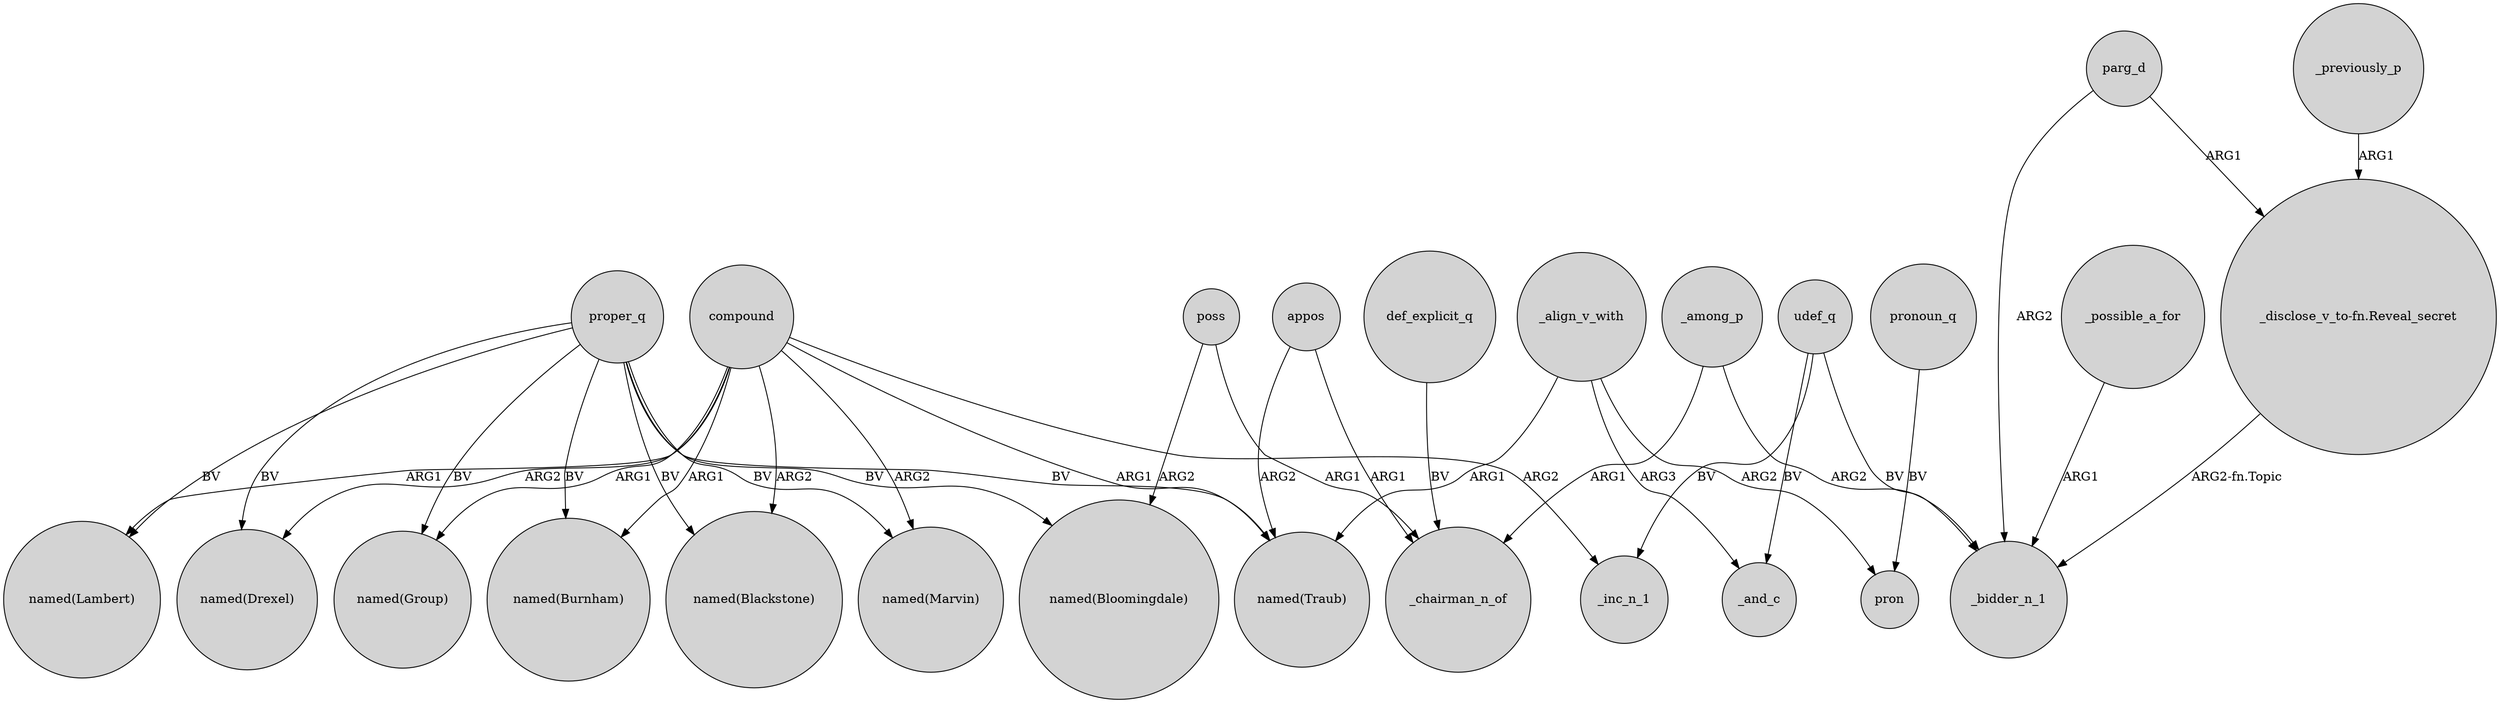 digraph {
	node [shape=circle style=filled]
	appos -> "named(Traub)" [label=ARG2]
	compound -> "named(Blackstone)" [label=ARG2]
	proper_q -> "named(Traub)" [label=BV]
	_align_v_with -> pron [label=ARG2]
	udef_q -> _inc_n_1 [label=BV]
	appos -> _chairman_n_of [label=ARG1]
	_previously_p -> "_disclose_v_to-fn.Reveal_secret" [label=ARG1]
	proper_q -> "named(Lambert)" [label=BV]
	proper_q -> "named(Blackstone)" [label=BV]
	udef_q -> _bidder_n_1 [label=BV]
	proper_q -> "named(Drexel)" [label=BV]
	compound -> "named(Lambert)" [label=ARG1]
	_possible_a_for -> _bidder_n_1 [label=ARG1]
	_among_p -> _bidder_n_1 [label=ARG2]
	compound -> "named(Group)" [label=ARG1]
	parg_d -> "_disclose_v_to-fn.Reveal_secret" [label=ARG1]
	pronoun_q -> pron [label=BV]
	"_disclose_v_to-fn.Reveal_secret" -> _bidder_n_1 [label="ARG2-fn.Topic"]
	poss -> "named(Bloomingdale)" [label=ARG2]
	parg_d -> _bidder_n_1 [label=ARG2]
	compound -> "named(Drexel)" [label=ARG2]
	proper_q -> "named(Burnham)" [label=BV]
	_align_v_with -> _and_c [label=ARG3]
	compound -> "named(Burnham)" [label=ARG1]
	compound -> "named(Traub)" [label=ARG1]
	_align_v_with -> "named(Traub)" [label=ARG1]
	proper_q -> "named(Bloomingdale)" [label=BV]
	proper_q -> "named(Marvin)" [label=BV]
	proper_q -> "named(Group)" [label=BV]
	_among_p -> _chairman_n_of [label=ARG1]
	udef_q -> _and_c [label=BV]
	def_explicit_q -> _chairman_n_of [label=BV]
	compound -> _inc_n_1 [label=ARG2]
	compound -> "named(Marvin)" [label=ARG2]
	poss -> _chairman_n_of [label=ARG1]
}
